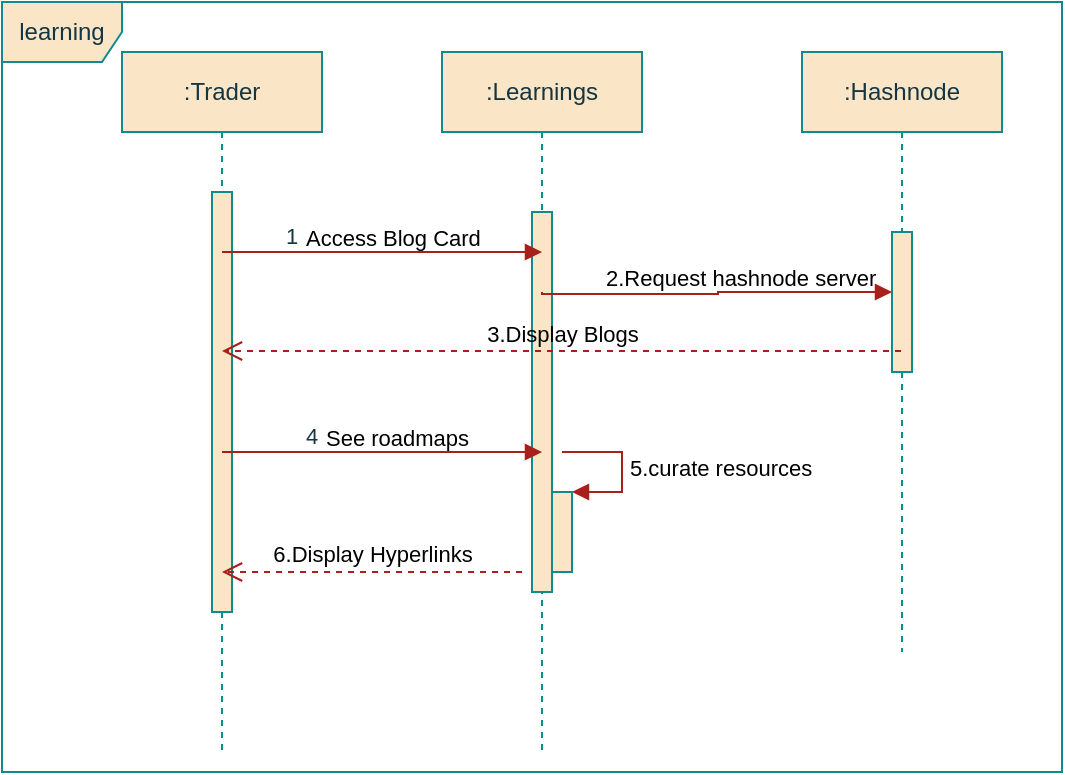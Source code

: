 <mxfile version="24.7.17">
  <diagram name="Page-1" id="2YBvvXClWsGukQMizWep">
    <mxGraphModel dx="874" dy="474" grid="1" gridSize="10" guides="1" tooltips="1" connect="1" arrows="1" fold="1" page="1" pageScale="1" pageWidth="850" pageHeight="1100" math="0" shadow="0">
      <root>
        <mxCell id="0" />
        <mxCell id="1" parent="0" />
        <mxCell id="aM9ryv3xv72pqoxQDRHE-1" value=":Trader" style="shape=umlLifeline;perimeter=lifelinePerimeter;whiteSpace=wrap;html=1;container=0;dropTarget=0;collapsible=0;recursiveResize=0;outlineConnect=0;portConstraint=eastwest;newEdgeStyle={&quot;edgeStyle&quot;:&quot;elbowEdgeStyle&quot;,&quot;elbow&quot;:&quot;vertical&quot;,&quot;curved&quot;:0,&quot;rounded&quot;:0};labelBackgroundColor=none;fillColor=#FAE5C7;strokeColor=#0F8B8D;fontColor=#143642;" parent="1" vertex="1">
          <mxGeometry x="120" y="40" width="100" height="350" as="geometry" />
        </mxCell>
        <mxCell id="aM9ryv3xv72pqoxQDRHE-2" value="" style="html=1;points=[];perimeter=orthogonalPerimeter;outlineConnect=0;targetShapes=umlLifeline;portConstraint=eastwest;newEdgeStyle={&quot;edgeStyle&quot;:&quot;elbowEdgeStyle&quot;,&quot;elbow&quot;:&quot;vertical&quot;,&quot;curved&quot;:0,&quot;rounded&quot;:0};labelBackgroundColor=none;fillColor=#FAE5C7;strokeColor=#0F8B8D;fontColor=#143642;" parent="aM9ryv3xv72pqoxQDRHE-1" vertex="1">
          <mxGeometry x="45" y="70" width="10" height="210" as="geometry" />
        </mxCell>
        <mxCell id="aM9ryv3xv72pqoxQDRHE-5" value=":Learnings" style="shape=umlLifeline;perimeter=lifelinePerimeter;whiteSpace=wrap;html=1;container=0;dropTarget=0;collapsible=0;recursiveResize=0;outlineConnect=0;portConstraint=eastwest;newEdgeStyle={&quot;edgeStyle&quot;:&quot;elbowEdgeStyle&quot;,&quot;elbow&quot;:&quot;vertical&quot;,&quot;curved&quot;:0,&quot;rounded&quot;:0};labelBackgroundColor=none;fillColor=#FAE5C7;strokeColor=#0F8B8D;fontColor=#143642;" parent="1" vertex="1">
          <mxGeometry x="280" y="40" width="100" height="350" as="geometry" />
        </mxCell>
        <mxCell id="aM9ryv3xv72pqoxQDRHE-6" value="" style="html=1;points=[];perimeter=orthogonalPerimeter;outlineConnect=0;targetShapes=umlLifeline;portConstraint=eastwest;newEdgeStyle={&quot;edgeStyle&quot;:&quot;elbowEdgeStyle&quot;,&quot;elbow&quot;:&quot;vertical&quot;,&quot;curved&quot;:0,&quot;rounded&quot;:0};labelBackgroundColor=none;fillColor=#FAE5C7;strokeColor=#0F8B8D;fontColor=#143642;" parent="aM9ryv3xv72pqoxQDRHE-5" vertex="1">
          <mxGeometry x="45" y="80" width="10" height="190" as="geometry" />
        </mxCell>
        <mxCell id="m6NWoyHH3N14HzXepu0t-4" value="5.curate resources" style="html=1;align=left;spacingLeft=2;endArrow=block;rounded=0;edgeStyle=orthogonalEdgeStyle;curved=0;rounded=0;labelBackgroundColor=none;strokeColor=#A8201A;fontColor=default;" edge="1" target="m6NWoyHH3N14HzXepu0t-3" parent="aM9ryv3xv72pqoxQDRHE-5">
          <mxGeometry relative="1" as="geometry">
            <mxPoint x="60" y="200" as="sourcePoint" />
            <Array as="points">
              <mxPoint x="60" y="200" />
              <mxPoint x="90" y="200" />
              <mxPoint x="90" y="220" />
            </Array>
          </mxGeometry>
        </mxCell>
        <mxCell id="m6NWoyHH3N14HzXepu0t-3" value="" style="html=1;points=[[0,0,0,0,5],[0,1,0,0,-5],[1,0,0,0,5],[1,1,0,0,-5]];perimeter=orthogonalPerimeter;outlineConnect=0;targetShapes=umlLifeline;portConstraint=eastwest;newEdgeStyle={&quot;curved&quot;:0,&quot;rounded&quot;:0};labelBackgroundColor=none;fillColor=#FAE5C7;strokeColor=#0F8B8D;fontColor=#143642;" vertex="1" parent="aM9ryv3xv72pqoxQDRHE-5">
          <mxGeometry x="55" y="220" width="10" height="40" as="geometry" />
        </mxCell>
        <mxCell id="lmaa1olqf7B8QKVGysev-1" value=":Hashnode" style="shape=umlLifeline;perimeter=lifelinePerimeter;whiteSpace=wrap;html=1;container=1;dropTarget=0;collapsible=0;recursiveResize=0;outlineConnect=0;portConstraint=eastwest;newEdgeStyle={&quot;curved&quot;:0,&quot;rounded&quot;:0};labelBackgroundColor=none;fillColor=#FAE5C7;strokeColor=#0F8B8D;fontColor=#143642;" parent="1" vertex="1">
          <mxGeometry x="460" y="40" width="100" height="300" as="geometry" />
        </mxCell>
        <mxCell id="lmaa1olqf7B8QKVGysev-4" value="" style="html=1;points=[[0,0,0,0,5],[0,1,0,0,-5],[1,0,0,0,5],[1,1,0,0,-5]];perimeter=orthogonalPerimeter;outlineConnect=0;targetShapes=umlLifeline;portConstraint=eastwest;newEdgeStyle={&quot;curved&quot;:0,&quot;rounded&quot;:0};labelBackgroundColor=none;fillColor=#FAE5C7;strokeColor=#0F8B8D;fontColor=#143642;" parent="lmaa1olqf7B8QKVGysev-1" vertex="1">
          <mxGeometry x="45" y="90" width="10" height="70" as="geometry" />
        </mxCell>
        <mxCell id="lmaa1olqf7B8QKVGysev-2" value="Access Blog Card" style="endArrow=block;endFill=1;html=1;edgeStyle=orthogonalEdgeStyle;align=left;verticalAlign=top;rounded=0;labelBackgroundColor=none;strokeColor=#A8201A;fontColor=default;" parent="1" edge="1">
          <mxGeometry x="-0.5" y="20" relative="1" as="geometry">
            <mxPoint x="170" y="140" as="sourcePoint" />
            <mxPoint x="330" y="140" as="targetPoint" />
            <mxPoint as="offset" />
          </mxGeometry>
        </mxCell>
        <mxCell id="lmaa1olqf7B8QKVGysev-3" value="1" style="edgeLabel;resizable=0;html=1;align=left;verticalAlign=bottom;labelBackgroundColor=none;fontColor=#143642;" parent="lmaa1olqf7B8QKVGysev-2" connectable="0" vertex="1">
          <mxGeometry x="-1" relative="1" as="geometry">
            <mxPoint x="30" as="offset" />
          </mxGeometry>
        </mxCell>
        <mxCell id="lmaa1olqf7B8QKVGysev-5" value="2.Request hashnode server" style="endArrow=block;endFill=1;html=1;edgeStyle=orthogonalEdgeStyle;align=left;verticalAlign=top;rounded=0;labelBackgroundColor=none;strokeColor=#A8201A;fontColor=default;" parent="1" target="lmaa1olqf7B8QKVGysev-4" edge="1">
          <mxGeometry x="-0.65" y="21" relative="1" as="geometry">
            <mxPoint x="330" y="160" as="sourcePoint" />
            <mxPoint x="490" y="160" as="targetPoint" />
            <Array as="points">
              <mxPoint x="330" y="161" />
              <mxPoint x="418" y="161" />
              <mxPoint x="418" y="160" />
            </Array>
            <mxPoint as="offset" />
          </mxGeometry>
        </mxCell>
        <mxCell id="lmaa1olqf7B8QKVGysev-7" value="3.Display Blogs" style="html=1;verticalAlign=bottom;endArrow=open;dashed=1;endSize=8;curved=0;rounded=0;labelBackgroundColor=none;strokeColor=#A8201A;fontColor=default;" parent="1" source="lmaa1olqf7B8QKVGysev-1" edge="1">
          <mxGeometry relative="1" as="geometry">
            <mxPoint x="250" y="189.5" as="sourcePoint" />
            <mxPoint x="170" y="189.5" as="targetPoint" />
          </mxGeometry>
        </mxCell>
        <mxCell id="lmaa1olqf7B8QKVGysev-8" value="See roadmaps" style="endArrow=block;endFill=1;html=1;edgeStyle=orthogonalEdgeStyle;align=left;verticalAlign=top;rounded=0;labelBackgroundColor=none;strokeColor=#A8201A;fontColor=default;" parent="1" edge="1">
          <mxGeometry x="-0.375" y="20" relative="1" as="geometry">
            <mxPoint x="170" y="240" as="sourcePoint" />
            <mxPoint x="330" y="240" as="targetPoint" />
            <mxPoint as="offset" />
          </mxGeometry>
        </mxCell>
        <mxCell id="lmaa1olqf7B8QKVGysev-9" value="4" style="edgeLabel;resizable=0;html=1;align=left;verticalAlign=bottom;labelBackgroundColor=none;fontColor=#143642;" parent="lmaa1olqf7B8QKVGysev-8" connectable="0" vertex="1">
          <mxGeometry x="-1" relative="1" as="geometry">
            <mxPoint x="40" as="offset" />
          </mxGeometry>
        </mxCell>
        <mxCell id="lmaa1olqf7B8QKVGysev-10" value="learning" style="shape=umlFrame;whiteSpace=wrap;html=1;pointerEvents=0;labelBackgroundColor=none;fillColor=#FAE5C7;strokeColor=#0F8B8D;fontColor=#143642;" parent="1" vertex="1">
          <mxGeometry x="60" y="15" width="530" height="385" as="geometry" />
        </mxCell>
        <mxCell id="m6NWoyHH3N14HzXepu0t-6" value="6.Display Hyperlinks" style="html=1;verticalAlign=bottom;endArrow=open;dashed=1;endSize=8;curved=0;rounded=0;labelBackgroundColor=none;strokeColor=#A8201A;fontColor=default;" edge="1" parent="1" target="aM9ryv3xv72pqoxQDRHE-1">
          <mxGeometry relative="1" as="geometry">
            <mxPoint x="320" y="300" as="sourcePoint" />
            <mxPoint x="240" y="300" as="targetPoint" />
          </mxGeometry>
        </mxCell>
      </root>
    </mxGraphModel>
  </diagram>
</mxfile>
